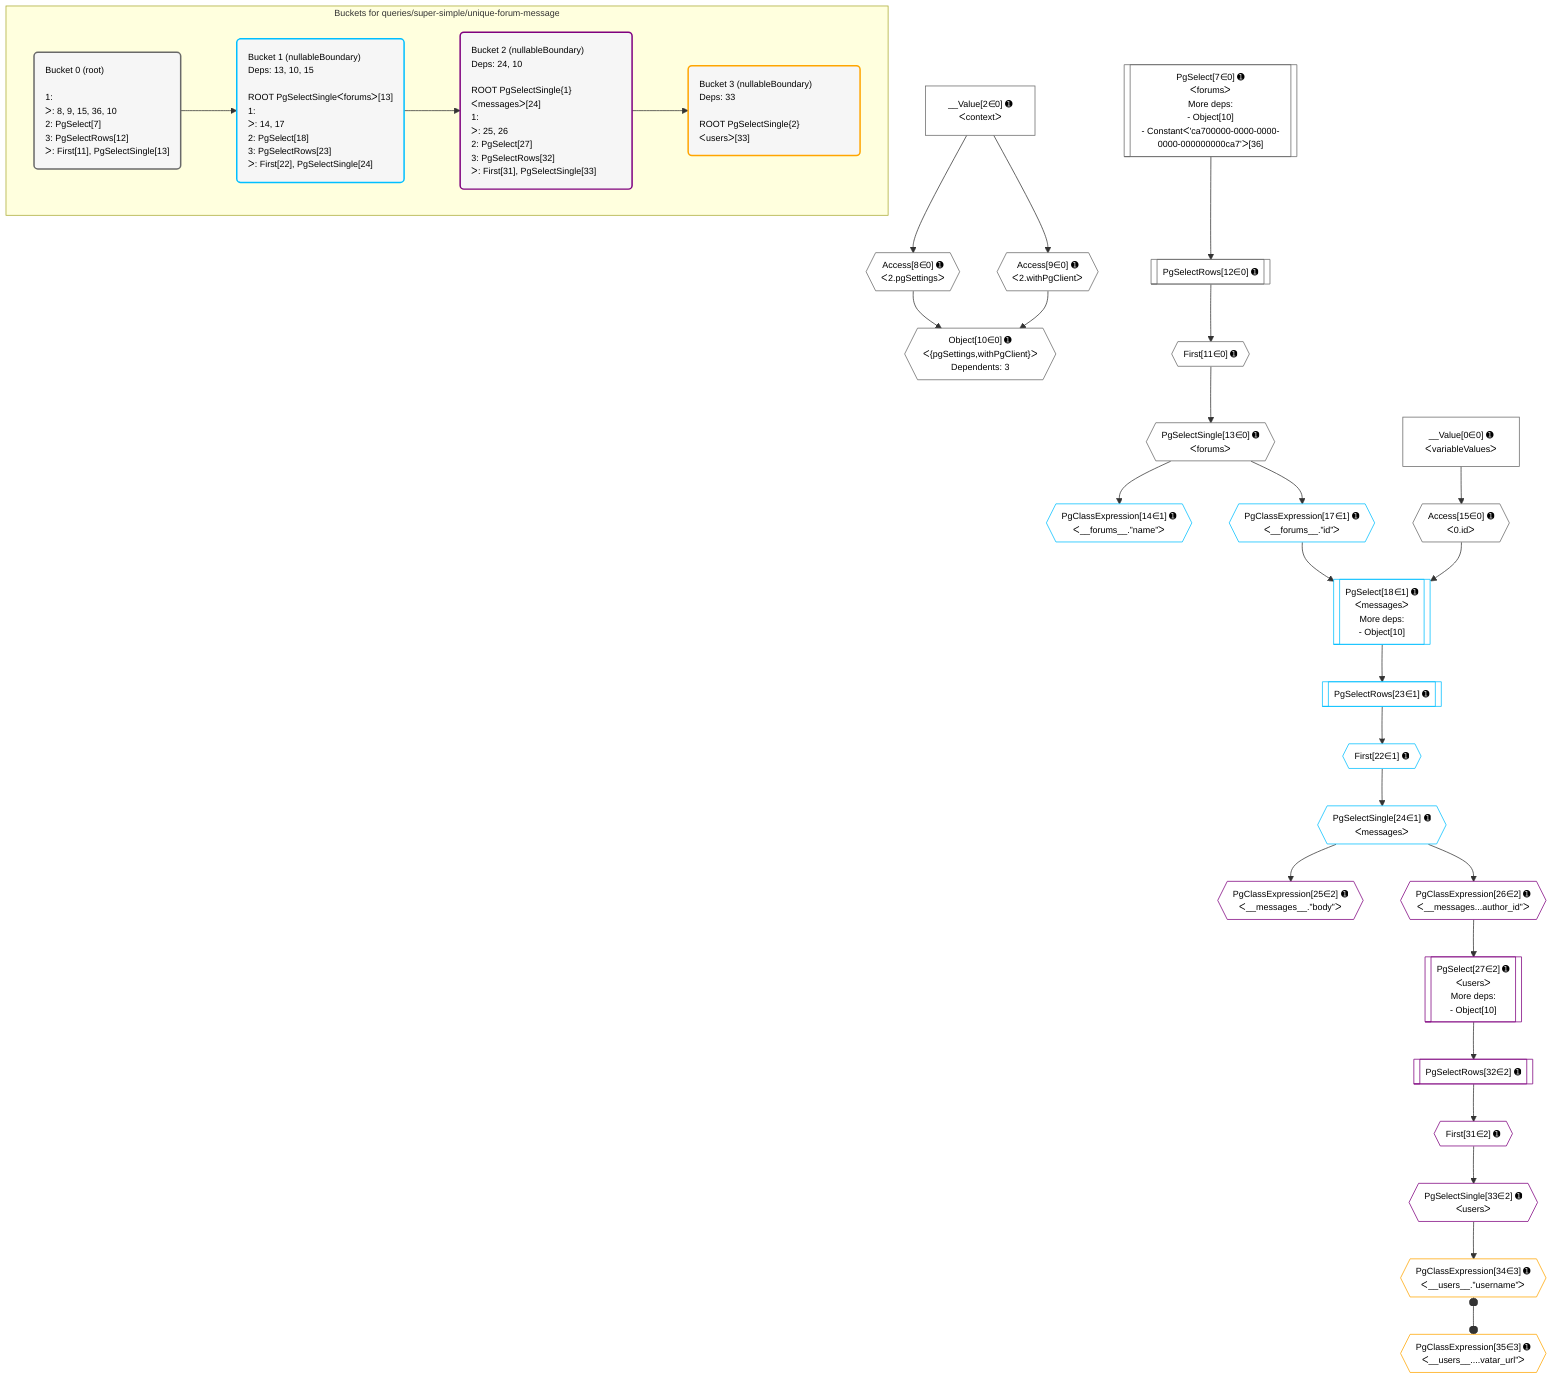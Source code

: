 %%{init: {'themeVariables': { 'fontSize': '12px'}}}%%
graph TD
    classDef path fill:#eee,stroke:#000,color:#000
    classDef plan fill:#fff,stroke-width:1px,color:#000
    classDef itemplan fill:#fff,stroke-width:2px,color:#000
    classDef unbatchedplan fill:#dff,stroke-width:1px,color:#000
    classDef sideeffectplan fill:#fcc,stroke-width:2px,color:#000
    classDef bucket fill:#f6f6f6,color:#000,stroke-width:2px,text-align:left

    subgraph "Buckets for queries/super-simple/unique-forum-message"
    Bucket0("Bucket 0 (root)<br /><br />1: <br />ᐳ: 8, 9, 15, 36, 10<br />2: PgSelect[7]<br />3: PgSelectRows[12]<br />ᐳ: First[11], PgSelectSingle[13]"):::bucket
    Bucket1("Bucket 1 (nullableBoundary)<br />Deps: 13, 10, 15<br /><br />ROOT PgSelectSingleᐸforumsᐳ[13]<br />1: <br />ᐳ: 14, 17<br />2: PgSelect[18]<br />3: PgSelectRows[23]<br />ᐳ: First[22], PgSelectSingle[24]"):::bucket
    Bucket2("Bucket 2 (nullableBoundary)<br />Deps: 24, 10<br /><br />ROOT PgSelectSingle{1}ᐸmessagesᐳ[24]<br />1: <br />ᐳ: 25, 26<br />2: PgSelect[27]<br />3: PgSelectRows[32]<br />ᐳ: First[31], PgSelectSingle[33]"):::bucket
    Bucket3("Bucket 3 (nullableBoundary)<br />Deps: 33<br /><br />ROOT PgSelectSingle{2}ᐸusersᐳ[33]"):::bucket
    end
    Bucket0 --> Bucket1
    Bucket1 --> Bucket2
    Bucket2 --> Bucket3

    %% plan dependencies
    PgSelect7[["PgSelect[7∈0] ➊<br />ᐸforumsᐳ<br />More deps:<br />- Object[10]<br />- Constantᐸ'ca700000-0000-0000-0000-000000000ca7'ᐳ[36]"]]:::plan
    Object10{{"Object[10∈0] ➊<br />ᐸ{pgSettings,withPgClient}ᐳ<br />Dependents: 3"}}:::plan
    Access8{{"Access[8∈0] ➊<br />ᐸ2.pgSettingsᐳ"}}:::plan
    Access9{{"Access[9∈0] ➊<br />ᐸ2.withPgClientᐳ"}}:::plan
    Access8 & Access9 --> Object10
    __Value2["__Value[2∈0] ➊<br />ᐸcontextᐳ"]:::plan
    __Value2 --> Access8
    __Value2 --> Access9
    First11{{"First[11∈0] ➊"}}:::plan
    PgSelectRows12[["PgSelectRows[12∈0] ➊"]]:::plan
    PgSelectRows12 --> First11
    PgSelect7 --> PgSelectRows12
    PgSelectSingle13{{"PgSelectSingle[13∈0] ➊<br />ᐸforumsᐳ"}}:::plan
    First11 --> PgSelectSingle13
    Access15{{"Access[15∈0] ➊<br />ᐸ0.idᐳ"}}:::plan
    __Value0["__Value[0∈0] ➊<br />ᐸvariableValuesᐳ"]:::plan
    __Value0 --> Access15
    PgSelect18[["PgSelect[18∈1] ➊<br />ᐸmessagesᐳ<br />More deps:<br />- Object[10]"]]:::plan
    PgClassExpression17{{"PgClassExpression[17∈1] ➊<br />ᐸ__forums__.”id”ᐳ"}}:::plan
    PgClassExpression17 & Access15 --> PgSelect18
    PgClassExpression14{{"PgClassExpression[14∈1] ➊<br />ᐸ__forums__.”name”ᐳ"}}:::plan
    PgSelectSingle13 --> PgClassExpression14
    PgSelectSingle13 --> PgClassExpression17
    First22{{"First[22∈1] ➊"}}:::plan
    PgSelectRows23[["PgSelectRows[23∈1] ➊"]]:::plan
    PgSelectRows23 --> First22
    PgSelect18 --> PgSelectRows23
    PgSelectSingle24{{"PgSelectSingle[24∈1] ➊<br />ᐸmessagesᐳ"}}:::plan
    First22 --> PgSelectSingle24
    PgSelect27[["PgSelect[27∈2] ➊<br />ᐸusersᐳ<br />More deps:<br />- Object[10]"]]:::plan
    PgClassExpression26{{"PgClassExpression[26∈2] ➊<br />ᐸ__messages...author_id”ᐳ"}}:::plan
    PgClassExpression26 --> PgSelect27
    PgClassExpression25{{"PgClassExpression[25∈2] ➊<br />ᐸ__messages__.”body”ᐳ"}}:::plan
    PgSelectSingle24 --> PgClassExpression25
    PgSelectSingle24 --> PgClassExpression26
    First31{{"First[31∈2] ➊"}}:::plan
    PgSelectRows32[["PgSelectRows[32∈2] ➊"]]:::plan
    PgSelectRows32 --> First31
    PgSelect27 --> PgSelectRows32
    PgSelectSingle33{{"PgSelectSingle[33∈2] ➊<br />ᐸusersᐳ"}}:::plan
    First31 --> PgSelectSingle33
    PgClassExpression34{{"PgClassExpression[34∈3] ➊<br />ᐸ__users__.”username”ᐳ"}}:::plan
    PgSelectSingle33 --> PgClassExpression34
    PgClassExpression35{{"PgClassExpression[35∈3] ➊<br />ᐸ__users__....vatar_url”ᐳ"}}:::plan
    PgClassExpression34 o--o PgClassExpression35

    %% define steps
    classDef bucket0 stroke:#696969
    class Bucket0,__Value0,__Value2,PgSelect7,Access8,Access9,Object10,First11,PgSelectRows12,PgSelectSingle13,Access15 bucket0
    classDef bucket1 stroke:#00bfff
    class Bucket1,PgClassExpression14,PgClassExpression17,PgSelect18,First22,PgSelectRows23,PgSelectSingle24 bucket1
    classDef bucket2 stroke:#7f007f
    class Bucket2,PgClassExpression25,PgClassExpression26,PgSelect27,First31,PgSelectRows32,PgSelectSingle33 bucket2
    classDef bucket3 stroke:#ffa500
    class Bucket3,PgClassExpression34,PgClassExpression35 bucket3